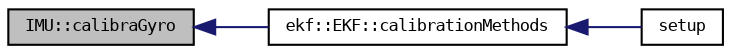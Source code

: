 digraph "IMU::calibraGyro"
{
  bgcolor="transparent";
  edge [fontname="DejaVuSansMono",fontsize="8",labelfontname="DejaVuSansMono",labelfontsize="8"];
  node [fontname="DejaVuSansMono",fontsize="8",shape=record];
  rankdir="LR";
  Node24 [label="IMU::calibraGyro",height=0.2,width=0.4,color="black", fillcolor="grey75", style="filled", fontcolor="black"];
  Node24 -> Node25 [dir="back",color="midnightblue",fontsize="8",style="solid",fontname="DejaVuSansMono"];
  Node25 [label="ekf::EKF::calibrationMethods",height=0.2,width=0.4,color="black",URL="$classekf_1_1EKF.html#aecdea0922a84bc38cdd78e86657d6ae9"];
  Node25 -> Node26 [dir="back",color="midnightblue",fontsize="8",style="solid",fontname="DejaVuSansMono"];
  Node26 [label="setup",height=0.2,width=0.4,color="black",URL="$main_8cpp.html#a4fc01d736fe50cf5b977f755b675f11d"];
}
